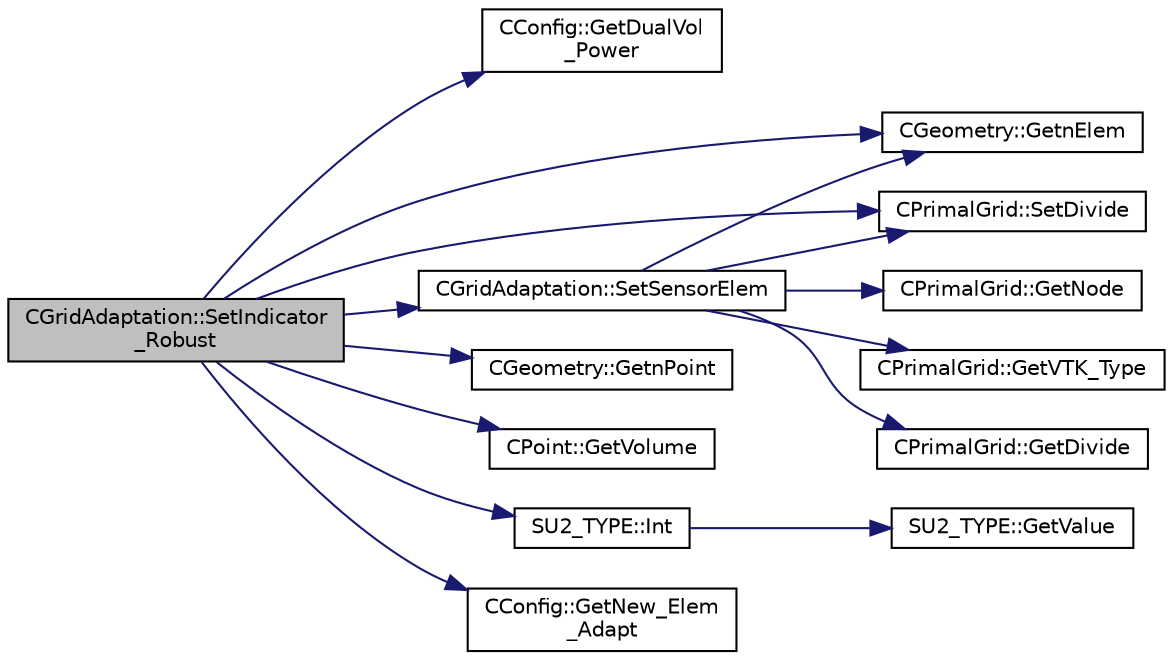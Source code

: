 digraph "CGridAdaptation::SetIndicator_Robust"
{
  edge [fontname="Helvetica",fontsize="10",labelfontname="Helvetica",labelfontsize="10"];
  node [fontname="Helvetica",fontsize="10",shape=record];
  rankdir="LR";
  Node268 [label="CGridAdaptation::SetIndicator\l_Robust",height=0.2,width=0.4,color="black", fillcolor="grey75", style="filled", fontcolor="black"];
  Node268 -> Node269 [color="midnightblue",fontsize="10",style="solid",fontname="Helvetica"];
  Node269 [label="CConfig::GetDualVol\l_Power",height=0.2,width=0.4,color="black", fillcolor="white", style="filled",URL="$class_c_config.html#a2797c1033dce3a5a205e31c503694456",tooltip="Get the power of the dual volume in the grid adaptation sensor. "];
  Node268 -> Node270 [color="midnightblue",fontsize="10",style="solid",fontname="Helvetica"];
  Node270 [label="CGeometry::GetnElem",height=0.2,width=0.4,color="black", fillcolor="white", style="filled",URL="$class_c_geometry.html#a4ae48ec038df1f5ee7c1daadabea5e99",tooltip="Get number of elements. "];
  Node268 -> Node271 [color="midnightblue",fontsize="10",style="solid",fontname="Helvetica"];
  Node271 [label="CPrimalGrid::SetDivide",height=0.2,width=0.4,color="black", fillcolor="white", style="filled",URL="$class_c_primal_grid.html#af6977fd1339b8f9cc82448c464a389e1",tooltip="Set that an element must be divided in the adaptation stage. "];
  Node268 -> Node272 [color="midnightblue",fontsize="10",style="solid",fontname="Helvetica"];
  Node272 [label="CGeometry::GetnPoint",height=0.2,width=0.4,color="black", fillcolor="white", style="filled",URL="$class_c_geometry.html#aa68b666b38f4d2c7021736ae86940f44",tooltip="Get number of points. "];
  Node268 -> Node273 [color="midnightblue",fontsize="10",style="solid",fontname="Helvetica"];
  Node273 [label="CPoint::GetVolume",height=0.2,width=0.4,color="black", fillcolor="white", style="filled",URL="$class_c_point.html#a3c526a15e767c7de9cf163800aa581e5",tooltip="Get area or volume of the control volume. "];
  Node268 -> Node274 [color="midnightblue",fontsize="10",style="solid",fontname="Helvetica"];
  Node274 [label="SU2_TYPE::Int",height=0.2,width=0.4,color="black", fillcolor="white", style="filled",URL="$namespace_s_u2___t_y_p_e.html#a6b48817766d8a6486caa2807a52f6bae",tooltip="Casts the primitive value to int (uses GetValue, already implemented for each type). "];
  Node274 -> Node275 [color="midnightblue",fontsize="10",style="solid",fontname="Helvetica"];
  Node275 [label="SU2_TYPE::GetValue",height=0.2,width=0.4,color="black", fillcolor="white", style="filled",URL="$namespace_s_u2___t_y_p_e.html#a0ed43473f5a450ce028d088427bf10cb",tooltip="Get the (primitive) value of the datatype (needs to be implemented for each new type). "];
  Node268 -> Node276 [color="midnightblue",fontsize="10",style="solid",fontname="Helvetica"];
  Node276 [label="CConfig::GetNew_Elem\l_Adapt",height=0.2,width=0.4,color="black", fillcolor="white", style="filled",URL="$class_c_config.html#aefa3bcdd90a121f4542a4e88b32c51db",tooltip="Get the number of new elements added in the adaptation process. "];
  Node268 -> Node277 [color="midnightblue",fontsize="10",style="solid",fontname="Helvetica"];
  Node277 [label="CGridAdaptation::SetSensorElem",height=0.2,width=0.4,color="black", fillcolor="white", style="filled",URL="$class_c_grid_adaptation.html#abe648dc71ea25acf41b46a87af9a2eff",tooltip="Read the flow solution from the restart file. "];
  Node277 -> Node270 [color="midnightblue",fontsize="10",style="solid",fontname="Helvetica"];
  Node277 -> Node278 [color="midnightblue",fontsize="10",style="solid",fontname="Helvetica"];
  Node278 [label="CPrimalGrid::GetNode",height=0.2,width=0.4,color="black", fillcolor="white", style="filled",URL="$class_c_primal_grid.html#a4fc7b6b6ac5025325c7e68fb56fbeef8",tooltip="A pure virtual member. "];
  Node277 -> Node279 [color="midnightblue",fontsize="10",style="solid",fontname="Helvetica"];
  Node279 [label="CPrimalGrid::GetVTK_Type",height=0.2,width=0.4,color="black", fillcolor="white", style="filled",URL="$class_c_primal_grid.html#adb676897e7cf4a83ceb83065e7c6a04f",tooltip="A pure virtual member. "];
  Node277 -> Node280 [color="midnightblue",fontsize="10",style="solid",fontname="Helvetica"];
  Node280 [label="CPrimalGrid::GetDivide",height=0.2,width=0.4,color="black", fillcolor="white", style="filled",URL="$class_c_primal_grid.html#a8f953145c5ddd2fdff64146fe9bb85d9",tooltip="Get if an element must be divided in the adaptation stage. "];
  Node277 -> Node271 [color="midnightblue",fontsize="10",style="solid",fontname="Helvetica"];
}
